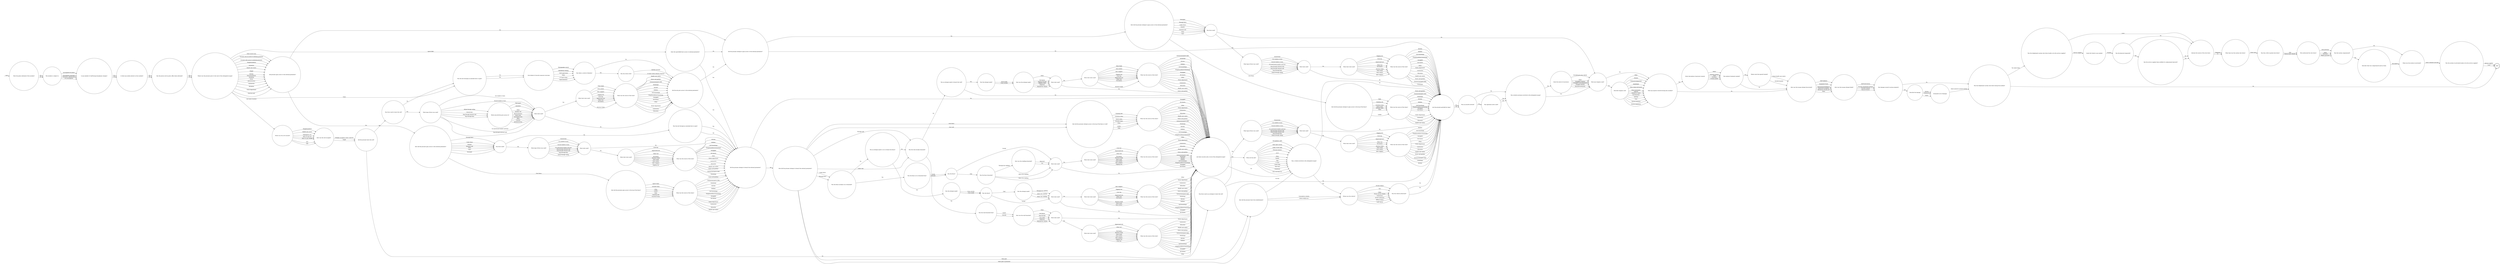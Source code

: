 digraph ATTEMPTED_ESCAPE_FROM_CUSTODY {  rankdir=LR;
  node [shape = circle];
  START_NODE [label="", shape=none];
  START_NODE -> 44769 [label = "start"];
  END_NODE [label="END", shape="doublecircle"];
  44147 [label = "Was force used?"];
  44147 -> 45096 [label = "Yes"];
  44147 -> 44320 [label = "No"];
  44152 [label = "How did the prisoner gain access to the top of the fence?"];
  44152 -> 44297 [label = "Ladder"];
  44152 -> 44297 [label = "Rope"];
  44152 -> 44297 [label = "Climbing aids"];
  44152 -> 44297 [label = "Furniture items"];
  44152 -> 44297 [label = "Sports items"];
  44152 -> 44297 [label = "Grounds items"];
  44152 -> 44297 [label = "Other"];
  44163 [label = "Where was the cell situated?"];
  44163 -> 44506 [label = "SSU"];
  44163 -> 44506 [label = "CRC"];
  44163 -> 44506 [label = "Wing/houseblock"];
  44163 -> 44506 [label = "Health care centre"];
  44163 -> 44506 [label = "Segregation unit"];
  44163 -> 44506 [label = "Rule 43 unit (or)"];
  44163 -> 44506 [label = "Rule 43 unit (GOAD)"];
  44171 [label = "How did the prisoner gain access to the external perimeter?"];
  44171 -> 44952 [label = "Window"];
  44171 -> 44952 [label = "External wall"];
  44171 -> 44952 [label = "Floor"];
  44171 -> 44952 [label = "Roof"];
  44171 -> 44952 [label = "Door/gate"];
  44171 -> 44952 [label = "Through fence"];
  44171 -> 44952 [label = "Under fence"];
  44171 -> 44152 [label = "Over fence"];
  44225 [label = "Was the fence?"];
  44225 -> 45019 [label = "Clad"];
  44225 -> 44327 [label = "Unclad"];
  44229 [label = "Was the exit through an unlocked door or gate?"];
  44229 -> 44681 [label = "Yes"];
  44229 -> 44681 [label = "No"];
  44233 [label = "Enter description of person(s) injured"];
  44233 -> 45014 [label = "Staff"];
  44233 -> 45014 [label = "Prisoners"];
  44233 -> 45014 [label = "Civilian grades"];
  44233 -> 45014 [label = "Police"];
  44233 -> 45014 [label = "External civilians"];
  44242 [label = "Did the prisoner leave the cell?"];
  44242 -> 45006 [label = "Yes"];
  44242 -> 45003 [label = "No"];
  44247 [label = "Was an attempt made to cut or breach the fence?"];
  44247 -> 45170 [label = "Yes"];
  44247 -> 44759 [label = "No"];
  44255 [label = "Was this a full or partial shut down?"];
  44255 -> 44346 [label = "Full"];
  44255 -> 44346 [label = "Partial (enter details)"];
  44274 [label = "Does the sportsfield have access to external perimeter?"];
  44274 -> 44681 [label = "Yes"];
  44274 -> 44441 [label = "No"];
  44278 [label = "Was the fence cut or breached from?"];
  44278 -> 44225 [label = "Inside"];
  44278 -> 44225 [label = "Outside"];
  44285 [label = "Was the telephone/it system shut down locally or by the service supplier?"];
  44285 -> 45150 [label = "Local"];
  44285 -> 44920 [label = "Service supplier"];
  44297 [label = "What was the source of the items?"];
  44297 -> 44681 [label = "Works department"];
  44297 -> 44681 [label = "Contractors"];
  44297 -> 44681 [label = "Education"];
  44297 -> 44681 [label = "Health care centre"];
  44297 -> 44681 [label = "Farms and gardens"];
  44297 -> 44681 [label = "Gymnasium/sports field"];
  44297 -> 44681 [label = "Workshops"];
  44297 -> 44681 [label = "Kitchen"];
  44297 -> 44681 [label = "Hobbies"];
  44297 -> 44681 [label = "Cell furnishings"];
  44297 -> 44681 [label = "Wing/houseblock furnishings"];
  44297 -> 44681 [label = "Smuggled"];
  44297 -> 44681 [label = "Not known"];
  44300 [label = "What was the source of the tools?"];
  44300 -> 44352 [label = "Works department"];
  44300 -> 44352 [label = "Contractors"];
  44300 -> 44352 [label = "Education"];
  44300 -> 44352 [label = "Health care centre"];
  44300 -> 44352 [label = "Farms and gardens"];
  44300 -> 44352 [label = "Gymnasium/sports field"];
  44300 -> 44352 [label = "Workshops"];
  44300 -> 44352 [label = "Kitchen"];
  44300 -> 44352 [label = "Hobbies"];
  44300 -> 44352 [label = "Cell furnishings"];
  44300 -> 44352 [label = "Wing/houseblock furnishings"];
  44300 -> 44352 [label = "Smuggled"];
  44300 -> 44352 [label = "Not known"];
  44300 -> 44352 [label = "Other"];
  44313 [label = "Was the wall breached from?"];
  44313 -> 44992 [label = "Inside"];
  44313 -> 44992 [label = "Outside"];
  44315 [label = "What tools were used?"];
  44315 -> 44869 [label = "Hacksaw blade"];
  44315 -> 44869 [label = "Other blade"];
  44315 -> 44869 [label = "Wire cutters"];
  44315 -> 44869 [label = "Bolt croppers"];
  44315 -> 44869 [label = "Digging tool"];
  44315 -> 44869 [label = "Crow bar"];
  44315 -> 44869 [label = "Improvised tool"];
  44315 -> 44869 [label = "Other tool"];
  44315 -> 44869 [label = "Not known"];
  44320 [label = "Were any weapons used?"];
  44320 -> 44554 [label = "Yes"];
  44320 -> 44731 [label = "No"];
  44327 [label = "Were tools used?"];
  44327 -> 44875 [label = "Yes"];
  44327 -> 44352 [label = "No"];
  44340 [label = "Was the keyword requested?"];
  44340 -> 45107 [label = "Yes"];
  44340 -> 45150 [label = "No"];
  44341 [label = "Which area did this give access to?"];
  44341 -> 44528 [label = "Another cell"];
  44341 -> 44528 [label = "Recess/showers"];
  44341 -> 44528 [label = "Store room"];
  44341 -> 44528 [label = "Association area"];
  44341 -> 44528 [label = "Office"];
  44341 -> 44528 [label = "Canteen"];
  44341 -> 44528 [label = "Kitchen/servery"];
  44341 -> 44528 [label = "Roof space"];
  44341 -> 44528 [label = "Basement"];
  44341 -> 44528 [label = "Other"];
  44346 [label = "Who authorised the shut down?"];
  44346 -> 44958 [label = "Governor"];
  44346 -> 44958 [label = "Deputy governor"];
  44346 -> 44958 [label = "Duty governor"];
  44346 -> 44958 [label = "Other"];
  44349 [label = "How was the escape attempt foiled?"];
  44349 -> 44447 [label = "Staff intervention"];
  44349 -> 44447 [label = "Prisoner abandoned attempt"];
  44349 -> 44447 [label = "Prisoner injured"];
  44349 -> 44447 [label = "Physical barrier"];
  44352 [label = "Are there security aids at site of the attempted escape?"];
  44352 -> 45090 [label = "Yes"];
  44352 -> 44752 [label = "No"];
  44353 [label = "What was the source of the tools?"];
  44353 -> 44746 [label = "Works department"];
  44353 -> 44746 [label = "Contractors"];
  44353 -> 44746 [label = "Education"];
  44353 -> 44746 [label = "Health care centre"];
  44353 -> 44746 [label = "Farms and gardens"];
  44353 -> 44746 [label = "Gymnasium/sports field"];
  44353 -> 44746 [label = "Workshops"];
  44353 -> 44746 [label = "Kitchen"];
  44353 -> 44746 [label = "Hobbies"];
  44353 -> 44746 [label = "Cell furnishings"];
  44353 -> 44746 [label = "Wing/houseblock furnishings"];
  44353 -> 44746 [label = "Smuggled"];
  44353 -> 44746 [label = "Not known"];
  44353 -> 44746 [label = "Other"];
  44368 [label = "Was the attempt made?"];
  44368 -> 44592 [label = "Through the cladding"];
  44368 -> 44592 [label = "Above the cladding"];
  44368 -> 44592 [label = "Below the cladding"];
  44433 [label = "When was the system re-activated?"];
  44433 -> 44674 [label = "Enter comment and date"];
  44440 [label = "What tools were used?"];
  44440 -> 44498 [label = "Hacksaw blade"];
  44440 -> 44498 [label = "Other blade"];
  44440 -> 44498 [label = "Wire cutters"];
  44440 -> 44498 [label = "Bolt croppers"];
  44440 -> 44498 [label = "Digging tool"];
  44440 -> 44498 [label = "Crow bar"];
  44440 -> 44498 [label = "Improvised tool"];
  44440 -> 44498 [label = "Other tool"];
  44440 -> 44498 [label = "Not known"];
  44441 [label = "Did the prisoner attempt to gain access to the external perimeter?"];
  44441 -> 45111 [label = "Yes"];
  44441 -> 44746 [label = "No"];
  44444 [label = "What was the source of the items?"];
  44444 -> 44746 [label = "Works department"];
  44444 -> 44746 [label = "Contractors"];
  44444 -> 44746 [label = "Education"];
  44444 -> 44746 [label = "Health care centre"];
  44444 -> 44746 [label = "Farms and gardens"];
  44444 -> 44746 [label = "Gymnasium/sports field"];
  44444 -> 44746 [label = "Workshops"];
  44444 -> 44746 [label = "Kitchen"];
  44444 -> 44746 [label = "Hobbies"];
  44444 -> 44746 [label = "Cell furnishings"];
  44444 -> 44746 [label = "Wing/houseblock furnishings"];
  44444 -> 44746 [label = "Smuggled"];
  44444 -> 44746 [label = "Not known"];
  44447 [label = "Was damage caused to prison property?"];
  44447 -> 44843 [label = "Yes"];
  44447 -> 44863 [label = "No"];
  44450 [label = "Was the switch with?"];
  44450 -> 44935 [label = "Another prisoner"];
  44450 -> 44935 [label = "A visitor (enter identity if known)"];
  44471 [label = "What was the source of the tools?"];
  44471 -> 44681 [label = "Works department"];
  44471 -> 44681 [label = "Contractors"];
  44471 -> 44681 [label = "Education"];
  44471 -> 44681 [label = "Health care centre"];
  44471 -> 44681 [label = "Farms and gardens"];
  44471 -> 44681 [label = "Gymnasium/sports field"];
  44471 -> 44681 [label = "Workshops"];
  44471 -> 44681 [label = "Kitchen"];
  44471 -> 44681 [label = "Hobbies"];
  44471 -> 44681 [label = "Cell furnishings"];
  44471 -> 44681 [label = "Wing/houseblock furnishings"];
  44471 -> 44681 [label = "Smuggled"];
  44471 -> 44681 [label = "Not known"];
  44471 -> 44681 [label = "Other"];
  44480 [label = "What was the source of the items?"];
  44480 -> 44352 [label = "Works department"];
  44480 -> 44352 [label = "Contractors"];
  44480 -> 44352 [label = "Education"];
  44480 -> 44352 [label = "Health care centre"];
  44480 -> 44352 [label = "Farms and gardens"];
  44480 -> 44352 [label = "Gymnasium/sports field"];
  44480 -> 44352 [label = "Workshops"];
  44480 -> 44352 [label = "Kitchen"];
  44480 -> 44352 [label = "Hobbies"];
  44480 -> 44352 [label = "Cell furnishings"];
  44480 -> 44352 [label = "Wing/houseblock furnishings"];
  44480 -> 44352 [label = "Smuggled"];
  44480 -> 44352 [label = "Not known"];
  44480 -> 44352 [label = "Other"];
  44484 [label = "Was the vehicle authorised?"];
  44484 -> 44746 [label = "Yes"];
  44484 -> 44746 [label = "No"];
  44494 [label = "Where were the injured treated?"];
  44494 -> 45073 [label = "Prison health care centre"];
  44494 -> 45073 [label = "Outside hospital"];
  44498 [label = "What was the source of the tools?"];
  44498 -> 44352 [label = "Works department"];
  44498 -> 44352 [label = "Contractors"];
  44498 -> 44352 [label = "Education"];
  44498 -> 44352 [label = "Health care centre"];
  44498 -> 44352 [label = "Farms and gardens"];
  44498 -> 44352 [label = "Gymnasium/sports field"];
  44498 -> 44352 [label = "Workshops"];
  44498 -> 44352 [label = "Kitchen"];
  44498 -> 44352 [label = "Hobbies"];
  44498 -> 44352 [label = "Cell furnishings"];
  44498 -> 44352 [label = "Wing/houseblock furnishings"];
  44498 -> 44352 [label = "Smuggled"];
  44498 -> 44352 [label = "Not known"];
  44498 -> 44352 [label = "Other"];
  44506 [label = "How was the cell occupied?"];
  44506 -> 44242 [label = "Single"];
  44506 -> 44242 [label = "Multiple occupancy (enter capacity)"];
  44517 [label = "Give details of security measure overcome"];
  44517 -> 44597 [label = "UV hand stamp"];
  44517 -> 44597 [label = "Hand geometry"];
  44517 -> 44597 [label = "Photographic record"];
  44517 -> 44597 [label = "Identifying clothing"];
  44517 -> 44597 [label = "Staff supervision"];
  44517 -> 44597 [label = "Other"];
  44525 [label = "What tools were used?"];
  44525 -> 44471 [label = "Hacksaw blade"];
  44525 -> 44471 [label = "Other blade"];
  44525 -> 44471 [label = "Wire cutters"];
  44525 -> 44471 [label = "Bolt croppers"];
  44525 -> 44471 [label = "Digging tool"];
  44525 -> 44471 [label = "Crow bar"];
  44525 -> 44471 [label = "Improvised tool"];
  44525 -> 44471 [label = "Other tool"];
  44525 -> 44471 [label = "Not known"];
  44528 [label = "Were tools used?"];
  44528 -> 45021 [label = "Yes"];
  44528 -> 44935 [label = "No"];
  44544 [label = "Estimated cost of damage"];
  44544 -> 44863 [label = "Enter amount in pound sterling"];
  44545 [label = "Did prisoner gain access to the external perimeter?"];
  44545 -> 44171 [label = "Yes"];
  44545 -> 44441 [label = "No"];
  44550 [label = "Describe what was compromised and by whom"];
  44550 -> 44433 [label = "Description"];
  44554 [label = "Describe weapons used"];
  44554 -> 44731 [label = "Firearm"];
  44554 -> 44731 [label = "Chemical incapacitant"];
  44554 -> 44731 [label = "Knife/blade"];
  44554 -> 44731 [label = "Other sharp instrument"];
  44554 -> 44731 [label = "Blunt instrument"];
  44554 -> 44731 [label = "Ligature"];
  44554 -> 44731 [label = "Dangerous liquid"];
  44554 -> 44731 [label = "Excreta/urine"];
  44554 -> 44731 [label = "Spitting"];
  44554 -> 44731 [label = "Food"];
  44554 -> 44731 [label = "Thrown furniture"];
  44554 -> 44731 [label = "Thrown equipment"];
  44554 -> 44731 [label = "Other"];
  44574 [label = "Were tools used?"];
  44574 -> 44440 [label = "Yes"];
  44574 -> 44352 [label = "No"];
  44582 [label = "Were tools used?"];
  44582 -> 44315 [label = "Yes"];
  44582 -> 44746 [label = "No"];
  44589 [label = "Were tools used?"];
  44589 -> 44525 [label = "Yes"];
  44589 -> 44681 [label = "No"];
  44592 [label = "Were tools used?"];
  44592 -> 44617 [label = "Yes"];
  44592 -> 44352 [label = "No"];
  44594 [label = "Where was the prisoner prior to the start of the attempted escape?"];
  44594 -> 44274 [label = "Sports field"];
  44594 -> 44163 [label = "Cell (enter location)"];
  44594 -> 45124 [label = "Visits"];
  44594 -> 44545 [label = "Wing/houseblock"];
  44594 -> 44545 [label = "Dormitory"];
  44594 -> 44545 [label = "Health care centre"];
  44594 -> 44545 [label = "Chapel"];
  44594 -> 44545 [label = "Kitchen"];
  44594 -> 44545 [label = "Education/library"];
  44594 -> 44545 [label = "Workshop"];
  44594 -> 44545 [label = "Stores"];
  44594 -> 44545 [label = "Administration"];
  44594 -> 44545 [label = "Gymnasium"];
  44594 -> 44545 [label = "Reception"];
  44594 -> 44545 [label = "Works department"];
  44594 -> 44545 [label = "Exercise yard"];
  44594 -> 44545 [label = "Other secure area"];
  44594 -> 44545 [label = "Grounds with no access to external perimiter"];
  44594 -> 44545 [label = "Grounds with access to external perimiter"];
  44595 [label = "Was an aircraft involved?"];
  44595 -> 44912 [label = "Yes"];
  44595 -> 44983 [label = "No"];
  44597 [label = "Was there a switch of identity?"];
  44597 -> 44450 [label = "Yes"];
  44597 -> 44935 [label = "No"];
  44617 [label = "What tools were used?"];
  44617 -> 44300 [label = "Hacksaw blade"];
  44617 -> 44300 [label = "Other blade"];
  44617 -> 44300 [label = "Wire cutters"];
  44617 -> 44300 [label = "Bolt croppers"];
  44617 -> 44300 [label = "Digging tool"];
  44617 -> 44300 [label = "Crow bar"];
  44617 -> 44300 [label = "Improvised tool"];
  44617 -> 44300 [label = "Other tool"];
  44617 -> 44300 [label = "Not known"];
  44631 [label = "How did the prisoner leave the establishment?"];
  44631 -> 44752 [label = "On foot"];
  44631 -> 45152 [label = "Drove vehicle out"];
  44631 -> 45152 [label = "Concealed in vehicle"];
  44636 [label = "Is there any media interest in this incident?"];
  44636 -> 44749 [label = "Yes"];
  44636 -> 44749 [label = "No"];
  44670 [label = "How was the attempt made?"];
  44670 -> 44574 [label = "Digging through"];
  44670 -> 44574 [label = "Digging under"];
  44670 -> 44574 [label = "Explosion"];
  44670 -> 44574 [label = "Rammed by vehicle"];
  44670 -> 44574 [label = "Other"];
  44670 -> 44574 [label = "Not known"];
  44674 [label = "Was the system re-activated locally or by the service supplier?"];
  44674 -> END_NODE [label = "Local"];
  44674 -> END_NODE [label = "Service supplier"];
  44681 [label = "Did the prisoner attempt to breach the external perimeter?"];
  44681 -> 44940 [label = "Yes"];
  44681 -> 44352 [label = "No"];
  44685 [label = "Were tools used?"];
  44685 -> 44909 [label = "Yes"];
  44685 -> 44746 [label = "No"];
  44707 [label = "Was the fence?"];
  44707 -> 44368 [label = "Clad"];
  44707 -> 44592 [label = "Unclad"];
  44713 [label = "What time was the system shut down?"];
  44713 -> 44255 [label = "Enter time"];
  44731 [label = "Were any injuries received during this incident?"];
  44731 -> 44233 [label = "Yes"];
  44731 -> 45073 [label = "No"];
  44737 [label = "Was the attempt made?"];
  44737 -> 44670 [label = "From inside"];
  44737 -> 44670 [label = "From outside"];
  44746 [label = "Are the grounds patrolled by dogs?"];
  44746 -> 44595 [label = "Yes"];
  44746 -> 44595 [label = "No"];
  44749 [label = "Has the prison service press office been informed?"];
  44749 -> 44594 [label = "Yes"];
  44749 -> 44594 [label = "No"];
  44752 [label = "Was a vehicle involved in the attempted escape?"];
  44752 -> 45152 [label = "Yes"];
  44752 -> 44746 [label = "No"];
  44759 [label = "Was the wall actually breached?"];
  44759 -> 44313 [label = "Yes"];
  44759 -> 44849 [label = "No"];
  44769 [label = "Were the police informed of the incident?"];
  44769 -> 44919 [label = "Yes"];
  44769 -> 44919 [label = "No"];
  44789 [label = "What was the source of the tools?"];
  44789 -> 44352 [label = "Works department"];
  44789 -> 44352 [label = "Contractors"];
  44789 -> 44352 [label = "Education"];
  44789 -> 44352 [label = "Health care centre"];
  44789 -> 44352 [label = "Farms and gardens"];
  44789 -> 44352 [label = "Gymnasium/sports field"];
  44789 -> 44352 [label = "Workshops"];
  44789 -> 44352 [label = "Kitchen"];
  44789 -> 44352 [label = "Hobbies"];
  44789 -> 44352 [label = "Cell furnishings"];
  44789 -> 44352 [label = "Wing/houseblock furnishings"];
  44789 -> 44352 [label = "Smuggled"];
  44789 -> 44352 [label = "Not known"];
  44789 -> 44352 [label = "Other"];
  44822 [label = "Was the fence actually cut or breached?"];
  44822 -> 44278 [label = "Yes"];
  44822 -> 44247 [label = "No"];
  44840 [label = "How did the prisoner attempt access to the top of the fence or wall?"];
  44840 -> 44480 [label = "Ladder"];
  44840 -> 44480 [label = "Rope"];
  44840 -> 44480 [label = "Climbing aids"];
  44840 -> 44480 [label = "Furniture items"];
  44840 -> 44480 [label = "Sports items"];
  44840 -> 44480 [label = "Grounds items"];
  44840 -> 44480 [label = "Other"];
  44843 [label = "Describe the damage"];
  44843 -> 44544 [label = "Minor"];
  44843 -> 44544 [label = "Serious"];
  44843 -> 44544 [label = "Extensive"];
  44849 [label = "Was an attempt made to breach the wall?"];
  44849 -> 44737 [label = "Yes"];
  44849 -> 44352 [label = "No"];
  44863 [label = "Was the telephone/it system shut down during the incident?"];
  44863 -> 44285 [label = "Yes (enter date)"];
  44863 -> END_NODE [label = "No"];
  44869 [label = "What was the source of the tools?"];
  44869 -> 44746 [label = "Works department"];
  44869 -> 44746 [label = "Contractors"];
  44869 -> 44746 [label = "Education"];
  44869 -> 44746 [label = "Health care centre"];
  44869 -> 44746 [label = "Farms and gardens"];
  44869 -> 44746 [label = "Gymnasium/sports field"];
  44869 -> 44746 [label = "Workshops"];
  44869 -> 44746 [label = "Kitchen"];
  44869 -> 44746 [label = "Hobbies"];
  44869 -> 44746 [label = "Cell furnishings"];
  44869 -> 44746 [label = "Wing/houseblock furnishings"];
  44869 -> 44746 [label = "Smuggled"];
  44869 -> 44746 [label = "Not known"];
  44869 -> 44746 [label = "Other"];
  44871 [label = "What was the source of the tools?"];
  44871 -> 44352 [label = "Works department"];
  44871 -> 44352 [label = "Contractors"];
  44871 -> 44352 [label = "Education"];
  44871 -> 44352 [label = "Health care centre"];
  44871 -> 44352 [label = "Farms and gardens"];
  44871 -> 44352 [label = "Gymnasium/sports field"];
  44871 -> 44352 [label = "Workshops"];
  44871 -> 44352 [label = "Kitchen"];
  44871 -> 44352 [label = "Hobbies"];
  44871 -> 44352 [label = "Cell furnishings"];
  44871 -> 44352 [label = "Wing/houseblock furnishings"];
  44871 -> 44352 [label = "Smuggled"];
  44871 -> 44352 [label = "Not known"];
  44871 -> 44352 [label = "Other"];
  44875 [label = "What tools were used?"];
  44875 -> 44789 [label = "Hacksaw blade"];
  44875 -> 44789 [label = "Other blade"];
  44875 -> 44789 [label = "Wire cutters"];
  44875 -> 44789 [label = "Bolt croppers"];
  44875 -> 44789 [label = "Digging tool"];
  44875 -> 44789 [label = "Crow bar"];
  44875 -> 44789 [label = "Improvised tool"];
  44875 -> 44789 [label = "Other tool"];
  44875 -> 44789 [label = "Not known"];
  44909 [label = "What tools were used?"];
  44909 -> 44353 [label = "Hacksaw blade"];
  44909 -> 44353 [label = "Other blade"];
  44909 -> 44353 [label = "Wire cutters"];
  44909 -> 44353 [label = "Bolt croppers"];
  44909 -> 44353 [label = "Digging tool"];
  44909 -> 44353 [label = "Crow bar"];
  44909 -> 44353 [label = "Improvised tool"];
  44909 -> 44353 [label = "Other tool"];
  44909 -> 44353 [label = "Not known"];
  44912 [label = "Was operation Lewis used?"];
  44912 -> 44983 [label = "Yes"];
  44912 -> 44983 [label = "No"];
  44919 [label = "The incident is subject to"];
  44919 -> 45033 [label = "Investigation by police"];
  44919 -> 45033 [label = "Investigation internally"];
  44919 -> 45033 [label = "Governor's adjudication"];
  44919 -> 45033 [label = "No investigation"];
  44920 [label = "Quote the Vantive case number"];
  44920 -> 44340 [label = "Number"];
  44923 [label = "What tools were used?"];
  44923 -> 44871 [label = "Hacksaw blade"];
  44923 -> 44871 [label = "Other blade"];
  44923 -> 44871 [label = "Wire cutters"];
  44923 -> 44871 [label = "Bolt croppers"];
  44923 -> 44871 [label = "Digging tool"];
  44923 -> 44871 [label = "Crow bar"];
  44923 -> 44871 [label = "Improvised tool"];
  44923 -> 44871 [label = "Other tool"];
  44923 -> 44871 [label = "Not known"];
  44933 [label = "How was the cladding breached?"];
  44933 -> 44327 [label = "Cut"];
  44933 -> 44327 [label = "Removed"];
  44935 [label = "Did the exit give access to the external perimeter?"];
  44935 -> 44681 [label = "Yes"];
  44935 -> 44441 [label = "No"];
  44940 [label = "How did the prisoner attempt to breach the external perimeter?"];
  44940 -> 44631 [label = "Main gate"];
  44940 -> 44631 [label = "Other gate in perimeter"];
  44940 -> 44840 [label = "Over wall"];
  44940 -> 44840 [label = "Over fence"];
  44940 -> 44822 [label = "Through fence"];
  44940 -> 44822 [label = "Under fence"];
  44940 -> 44759 [label = "Through wall"];
  44940 -> 44759 [label = "Under wall"];
  44952 [label = "Was force used?"];
  44952 -> 45172 [label = "Yes"];
  44952 -> 44229 [label = "No"];
  44953 [label = "What type of force was used?"];
  44953 -> 44582 [label = "Cut window or bars"];
  44953 -> 44582 [label = "Forced window or bars"];
  44953 -> 44582 [label = "Cut and forced window and bars"];
  44953 -> 44582 [label = "Dug through external wall"];
  44953 -> 44582 [label = "Dug through internal wall"];
  44953 -> 44582 [label = "Dug through floor"];
  44953 -> 44582 [label = "Broke through ceiling"];
  44953 -> 44582 [label = "Forced door"];
  44958 [label = "Was the system compromised?"];
  44958 -> 44550 [label = "Yes"];
  44958 -> 44433 [label = "No"];
  44977 [label = "State the nature of assistance"];
  44977 -> 44320 [label = "Smuggled weapons"];
  44977 -> 44320 [label = "Smuggled tools/equipment"];
  44977 -> 44320 [label = "Swapped identity"];
  44977 -> 44320 [label = "Breached perimeter"];
  44977 -> 44320 [label = "Provided get away vehicle"];
  44977 -> 44320 [label = "Other"];
  44983 [label = "Was outside assistance involved in the attempted escape?"];
  44983 -> 44977 [label = "Yes"];
  44983 -> 44320 [label = "No"];
  44984 [label = "What type of force was used?"];
  44984 -> 44528 [label = "Cut window or bars"];
  44984 -> 44528 [label = "Forced window or bars"];
  44984 -> 44528 [label = "Cut and forced window and bars"];
  44984 -> 44528 [label = "Dug through external wall"];
  44984 -> 44341 [label = "Dug through internal wall"];
  44984 -> 44341 [label = "Dug through floor"];
  44984 -> 44341 [label = "Broke through ceiling"];
  44984 -> 44341 [label = "Forced door"];
  44992 [label = "How was the wall breached?"];
  44992 -> 45047 [label = "Dug through"];
  44992 -> 45047 [label = "Dug under"];
  44992 -> 45047 [label = "Explosion"];
  44992 -> 45047 [label = "Rammed by vehicle"];
  44992 -> 45047 [label = "Other"];
  44992 -> 45047 [label = "Not known"];
  45003 [label = "Was force used in an attempt to leave the cell?"];
  45003 -> 44953 [label = "Yes"];
  45003 -> 44746 [label = "No"];
  45006 [label = "Was force used to leave the cell?"];
  45006 -> 44984 [label = "Yes"];
  45006 -> 45124 [label = "No"];
  45014 [label = "Was medical treatment needed?"];
  45014 -> 44494 [label = "Yes"];
  45014 -> 45073 [label = "No"];
  45019 [label = "Was the fence breached?"];
  45019 -> 44933 [label = "Through the cladding"];
  45019 -> 44327 [label = "Above the cladding"];
  45019 -> 44327 [label = "Below the cladding"];
  45021 [label = "What tools were used?"];
  45021 -> 45121 [label = "Hacksaw blade"];
  45021 -> 45121 [label = "Other blade"];
  45021 -> 45121 [label = "Wire cutters"];
  45021 -> 45121 [label = "Bolt croppers"];
  45021 -> 45121 [label = "Digging tool"];
  45021 -> 45121 [label = "Crow bar"];
  45021 -> 45121 [label = "Improvised tool"];
  45021 -> 45121 [label = "Other tool"];
  45021 -> 45121 [label = "Not known"];
  45033 [label = "Is any member of staff facing disciplinary charges?"];
  45033 -> 44636 [label = "Yes"];
  45033 -> 44636 [label = "No"];
  45047 [label = "Were tools used?"];
  45047 -> 44923 [label = "Yes"];
  45047 -> 44352 [label = "No"];
  45073 [label = "How was the escape attempt discovered?"];
  45073 -> 44349 [label = "Staff vigilance"];
  45073 -> 44349 [label = "Equipment found"];
  45073 -> 44349 [label = "Information/intelligence"];
  45073 -> 44349 [label = "Observed in progress"];
  45073 -> 44349 [label = "Alerted by security aid"];
  45073 -> 44349 [label = "Other"];
  45090 [label = "What are the aids?"];
  45090 -> 44752 [label = "Gander"];
  45090 -> 44752 [label = "Pipe"];
  45090 -> 44752 [label = "'s' wire"];
  45090 -> 44752 [label = "Scare strip"];
  45090 -> 44752 [label = "Taut wire"];
  45090 -> 44752 [label = "Geophones"];
  45090 -> 44752 [label = "Infra red detectors"];
  45090 -> 44752 [label = "Microphonic cable"];
  45090 -> 44752 [label = "Fibre optic system"];
  45090 -> 44752 [label = "Leaky co-axil cable"];
  45090 -> 44752 [label = "Pressure sensors"];
  45090 -> 44752 [label = "CCTV"];
  45090 -> 44752 [label = "Other"];
  45096 [label = "What type of force was used?"];
  45096 -> 44685 [label = "Cut window or bars"];
  45096 -> 44685 [label = "Forced window or bars"];
  45096 -> 44685 [label = "Cut and forced window and bars"];
  45096 -> 44685 [label = "Dug through external wall"];
  45096 -> 44685 [label = "Dug through internal wall"];
  45096 -> 44685 [label = "Dug through floor"];
  45096 -> 44685 [label = "Broke through ceiling"];
  45096 -> 44685 [label = "Forced door"];
  45107 [label = "Has the service supplier been notified of a replacement keyword?"];
  45107 -> 45150 [label = "Yes"];
  45107 -> 45150 [label = "No"];
  45111 [label = "How did the prisoner attempt to gain access to the external perimeter?"];
  45111 -> 44147 [label = "Window"];
  45111 -> 44147 [label = "External wall"];
  45111 -> 44147 [label = "Floor"];
  45111 -> 44147 [label = "Roof"];
  45111 -> 44147 [label = "Door/gate"];
  45111 -> 44147 [label = "Through fence"];
  45111 -> 44147 [label = "Under fence"];
  45111 -> 45114 [label = "Over fence"];
  45114 [label = "How did the prisoner attempt to gain access to the top of the fence?"];
  45114 -> 44444 [label = "Ladder"];
  45114 -> 44444 [label = "Rope"];
  45114 -> 44444 [label = "Climbing aids"];
  45114 -> 44444 [label = "Furniture items"];
  45114 -> 44444 [label = "Sports items"];
  45114 -> 44444 [label = "Grounds items"];
  45114 -> 44444 [label = "Other"];
  45121 [label = "What was the source of the tools?"];
  45121 -> 44935 [label = "Works department"];
  45121 -> 44935 [label = "Contractors"];
  45121 -> 44935 [label = "Education"];
  45121 -> 44935 [label = "Health care centre"];
  45121 -> 44935 [label = "Farms and gardens"];
  45121 -> 44935 [label = "Gymnasium/sports field"];
  45121 -> 44935 [label = "Workshops"];
  45121 -> 44935 [label = "Kitchen"];
  45121 -> 44935 [label = "Hobbies"];
  45121 -> 44935 [label = "Cell furnishings"];
  45121 -> 44935 [label = "Wing/houseblock furnishings"];
  45121 -> 44935 [label = "Smuggled"];
  45121 -> 44935 [label = "Not known"];
  45121 -> 44935 [label = "Other"];
  45124 [label = "Was the exit through an unlocked door or gate?"];
  45124 -> 44517 [label = "Yes"];
  45124 -> 44517 [label = "No"];
  45150 [label = "Indicate the nature of the shut down"];
  45150 -> 44713 [label = "Telephony"];
  45150 -> 44713 [label = "It"];
  45152 [label = "Whose was the vehicle?"];
  45152 -> 44484 [label = "Prison service vehicle"];
  45152 -> 44484 [label = "Contractors"];
  45152 -> 44484 [label = "Escort contractor"];
  45152 -> 44484 [label = "Official vehicle"];
  45152 -> 44484 [label = "Staff vehicle"];
  45152 -> 44484 [label = "Private vehicle"];
  45152 -> 44484 [label = "Taxi"];
  45152 -> 44484 [label = "Other"];
  45170 [label = "Was the attempt made?"];
  45170 -> 44707 [label = "From inside"];
  45170 -> 44707 [label = "From outside"];
  45172 [label = "What type of force was used?"];
  45172 -> 44589 [label = "Cut window or bars"];
  45172 -> 44589 [label = "Forced window or bars"];
  45172 -> 44589 [label = "Cut and forced window and bars"];
  45172 -> 44589 [label = "Dug through external wall"];
  45172 -> 44589 [label = "Dug through internal wall"];
  45172 -> 44589 [label = "Dug through floor"];
  45172 -> 44589 [label = "Broke through ceiling"];
  45172 -> 44589 [label = "Forced door"];
}
